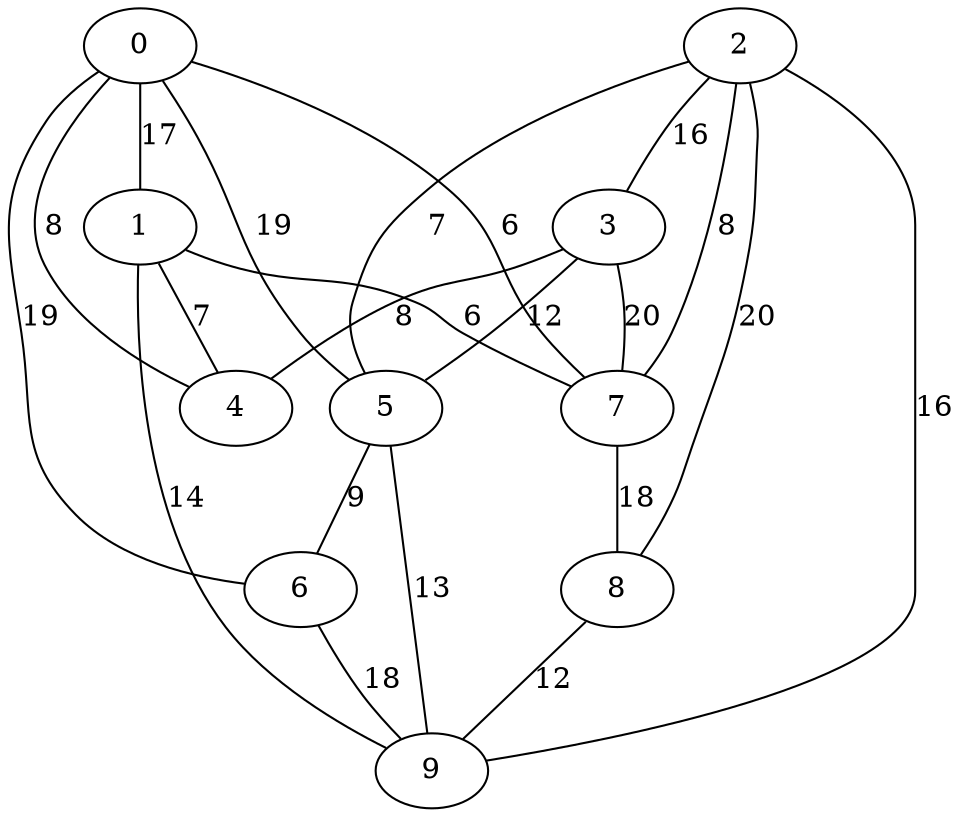 graph G {
    0 -- 1 [label="17"];
    0 -- 4 [label="8"];
    0 -- 5 [label="19"];
    0 -- 6 [label="19"];
    0 -- 7 [label="6"];
    1 -- 4 [label="7"];
    1 -- 7 [label="6"];
    1 -- 9 [label="14"];
    2 -- 3 [label="16"];
    2 -- 5 [label="7"];
    2 -- 7 [label="8"];
    2 -- 8 [label="20"];
    2 -- 9 [label="16"];
    3 -- 4 [label="8"];
    3 -- 5 [label="12"];
    3 -- 7 [label="20"];
    5 -- 6 [label="9"];
    5 -- 9 [label="13"];
    6 -- 9 [label="18"];
    7 -- 8 [label="18"];
    8 -- 9 [label="12"];
}
